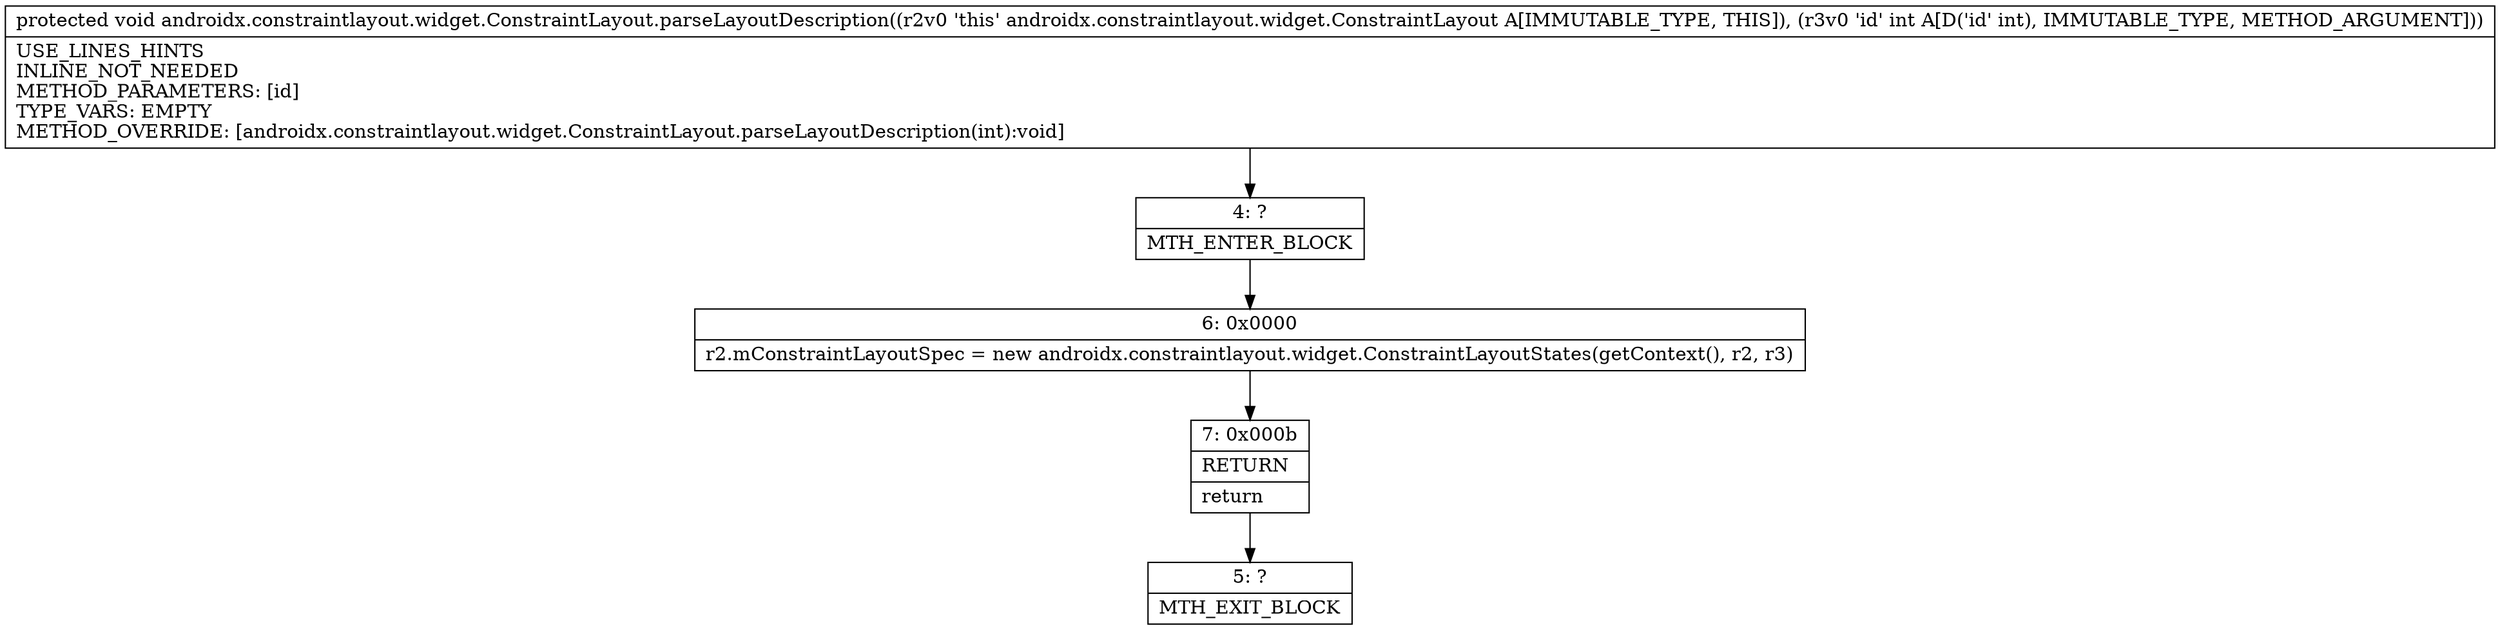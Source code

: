 digraph "CFG forandroidx.constraintlayout.widget.ConstraintLayout.parseLayoutDescription(I)V" {
Node_4 [shape=record,label="{4\:\ ?|MTH_ENTER_BLOCK\l}"];
Node_6 [shape=record,label="{6\:\ 0x0000|r2.mConstraintLayoutSpec = new androidx.constraintlayout.widget.ConstraintLayoutStates(getContext(), r2, r3)\l}"];
Node_7 [shape=record,label="{7\:\ 0x000b|RETURN\l|return\l}"];
Node_5 [shape=record,label="{5\:\ ?|MTH_EXIT_BLOCK\l}"];
MethodNode[shape=record,label="{protected void androidx.constraintlayout.widget.ConstraintLayout.parseLayoutDescription((r2v0 'this' androidx.constraintlayout.widget.ConstraintLayout A[IMMUTABLE_TYPE, THIS]), (r3v0 'id' int A[D('id' int), IMMUTABLE_TYPE, METHOD_ARGUMENT]))  | USE_LINES_HINTS\lINLINE_NOT_NEEDED\lMETHOD_PARAMETERS: [id]\lTYPE_VARS: EMPTY\lMETHOD_OVERRIDE: [androidx.constraintlayout.widget.ConstraintLayout.parseLayoutDescription(int):void]\l}"];
MethodNode -> Node_4;Node_4 -> Node_6;
Node_6 -> Node_7;
Node_7 -> Node_5;
}

